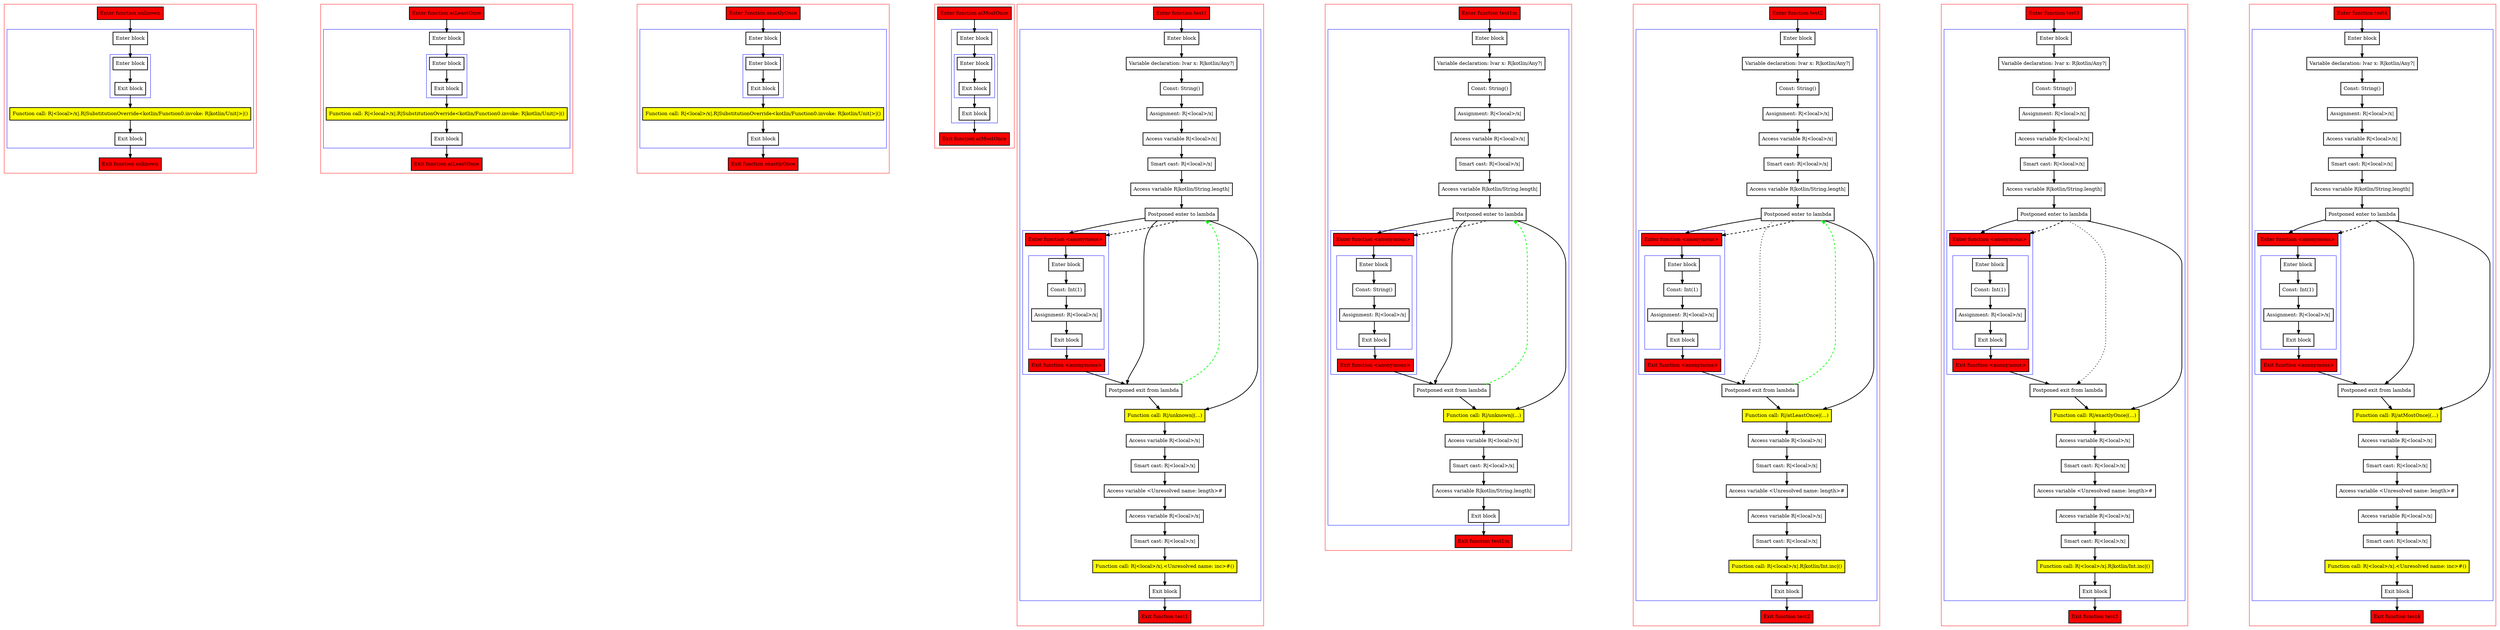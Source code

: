 digraph flowFromInplaceLambda3_kt {
    graph [nodesep=3]
    node [shape=box penwidth=2]
    edge [penwidth=2]

    subgraph cluster_0 {
        color=red
        0 [label="Enter function unknown" style="filled" fillcolor=red];
        subgraph cluster_1 {
            color=blue
            1 [label="Enter block"];
            subgraph cluster_2 {
                color=blue
                2 [label="Enter block"];
                3 [label="Exit block"];
            }
            4 [label="Function call: R|<local>/x|.R|SubstitutionOverride<kotlin/Function0.invoke: R|kotlin/Unit|>|()" style="filled" fillcolor=yellow];
            5 [label="Exit block"];
        }
        6 [label="Exit function unknown" style="filled" fillcolor=red];
    }
    0 -> {1};
    1 -> {2};
    2 -> {3};
    3 -> {4};
    4 -> {5};
    5 -> {6};

    subgraph cluster_3 {
        color=red
        7 [label="Enter function atLeastOnce" style="filled" fillcolor=red];
        subgraph cluster_4 {
            color=blue
            8 [label="Enter block"];
            subgraph cluster_5 {
                color=blue
                9 [label="Enter block"];
                10 [label="Exit block"];
            }
            11 [label="Function call: R|<local>/x|.R|SubstitutionOverride<kotlin/Function0.invoke: R|kotlin/Unit|>|()" style="filled" fillcolor=yellow];
            12 [label="Exit block"];
        }
        13 [label="Exit function atLeastOnce" style="filled" fillcolor=red];
    }
    7 -> {8};
    8 -> {9};
    9 -> {10};
    10 -> {11};
    11 -> {12};
    12 -> {13};

    subgraph cluster_6 {
        color=red
        14 [label="Enter function exactlyOnce" style="filled" fillcolor=red];
        subgraph cluster_7 {
            color=blue
            15 [label="Enter block"];
            subgraph cluster_8 {
                color=blue
                16 [label="Enter block"];
                17 [label="Exit block"];
            }
            18 [label="Function call: R|<local>/x|.R|SubstitutionOverride<kotlin/Function0.invoke: R|kotlin/Unit|>|()" style="filled" fillcolor=yellow];
            19 [label="Exit block"];
        }
        20 [label="Exit function exactlyOnce" style="filled" fillcolor=red];
    }
    14 -> {15};
    15 -> {16};
    16 -> {17};
    17 -> {18};
    18 -> {19};
    19 -> {20};

    subgraph cluster_9 {
        color=red
        21 [label="Enter function atMostOnce" style="filled" fillcolor=red];
        subgraph cluster_10 {
            color=blue
            22 [label="Enter block"];
            subgraph cluster_11 {
                color=blue
                23 [label="Enter block"];
                24 [label="Exit block"];
            }
            25 [label="Exit block"];
        }
        26 [label="Exit function atMostOnce" style="filled" fillcolor=red];
    }
    21 -> {22};
    22 -> {23};
    23 -> {24};
    24 -> {25};
    25 -> {26};

    subgraph cluster_12 {
        color=red
        27 [label="Enter function test1" style="filled" fillcolor=red];
        subgraph cluster_13 {
            color=blue
            28 [label="Enter block"];
            29 [label="Variable declaration: lvar x: R|kotlin/Any?|"];
            30 [label="Const: String()"];
            31 [label="Assignment: R|<local>/x|"];
            32 [label="Access variable R|<local>/x|"];
            33 [label="Smart cast: R|<local>/x|"];
            34 [label="Access variable R|kotlin/String.length|"];
            35 [label="Postponed enter to lambda"];
            subgraph cluster_14 {
                color=blue
                36 [label="Enter function <anonymous>" style="filled" fillcolor=red];
                subgraph cluster_15 {
                    color=blue
                    37 [label="Enter block"];
                    38 [label="Const: Int(1)"];
                    39 [label="Assignment: R|<local>/x|"];
                    40 [label="Exit block"];
                }
                41 [label="Exit function <anonymous>" style="filled" fillcolor=red];
            }
            42 [label="Postponed exit from lambda"];
            43 [label="Function call: R|/unknown|(...)" style="filled" fillcolor=yellow];
            44 [label="Access variable R|<local>/x|"];
            45 [label="Smart cast: R|<local>/x|"];
            46 [label="Access variable <Unresolved name: length>#"];
            47 [label="Access variable R|<local>/x|"];
            48 [label="Smart cast: R|<local>/x|"];
            49 [label="Function call: R|<local>/x|.<Unresolved name: inc>#()" style="filled" fillcolor=yellow];
            50 [label="Exit block"];
        }
        51 [label="Exit function test1" style="filled" fillcolor=red];
    }
    27 -> {28};
    28 -> {29};
    29 -> {30};
    30 -> {31};
    31 -> {32};
    32 -> {33};
    33 -> {34};
    34 -> {35};
    35 -> {36 42 43};
    35 -> {36} [style=dashed];
    36 -> {37};
    37 -> {38};
    38 -> {39};
    39 -> {40};
    40 -> {41};
    41 -> {42};
    42 -> {43};
    42 -> {35} [color=green style=dashed];
    43 -> {44};
    44 -> {45};
    45 -> {46};
    46 -> {47};
    47 -> {48};
    48 -> {49};
    49 -> {50};
    50 -> {51};

    subgraph cluster_16 {
        color=red
        52 [label="Enter function test1m" style="filled" fillcolor=red];
        subgraph cluster_17 {
            color=blue
            53 [label="Enter block"];
            54 [label="Variable declaration: lvar x: R|kotlin/Any?|"];
            55 [label="Const: String()"];
            56 [label="Assignment: R|<local>/x|"];
            57 [label="Access variable R|<local>/x|"];
            58 [label="Smart cast: R|<local>/x|"];
            59 [label="Access variable R|kotlin/String.length|"];
            60 [label="Postponed enter to lambda"];
            subgraph cluster_18 {
                color=blue
                61 [label="Enter function <anonymous>" style="filled" fillcolor=red];
                subgraph cluster_19 {
                    color=blue
                    62 [label="Enter block"];
                    63 [label="Const: String()"];
                    64 [label="Assignment: R|<local>/x|"];
                    65 [label="Exit block"];
                }
                66 [label="Exit function <anonymous>" style="filled" fillcolor=red];
            }
            67 [label="Postponed exit from lambda"];
            68 [label="Function call: R|/unknown|(...)" style="filled" fillcolor=yellow];
            69 [label="Access variable R|<local>/x|"];
            70 [label="Smart cast: R|<local>/x|"];
            71 [label="Access variable R|kotlin/String.length|"];
            72 [label="Exit block"];
        }
        73 [label="Exit function test1m" style="filled" fillcolor=red];
    }
    52 -> {53};
    53 -> {54};
    54 -> {55};
    55 -> {56};
    56 -> {57};
    57 -> {58};
    58 -> {59};
    59 -> {60};
    60 -> {61 67 68};
    60 -> {61} [style=dashed];
    61 -> {62};
    62 -> {63};
    63 -> {64};
    64 -> {65};
    65 -> {66};
    66 -> {67};
    67 -> {68};
    67 -> {60} [color=green style=dashed];
    68 -> {69};
    69 -> {70};
    70 -> {71};
    71 -> {72};
    72 -> {73};

    subgraph cluster_20 {
        color=red
        74 [label="Enter function test2" style="filled" fillcolor=red];
        subgraph cluster_21 {
            color=blue
            75 [label="Enter block"];
            76 [label="Variable declaration: lvar x: R|kotlin/Any?|"];
            77 [label="Const: String()"];
            78 [label="Assignment: R|<local>/x|"];
            79 [label="Access variable R|<local>/x|"];
            80 [label="Smart cast: R|<local>/x|"];
            81 [label="Access variable R|kotlin/String.length|"];
            82 [label="Postponed enter to lambda"];
            subgraph cluster_22 {
                color=blue
                83 [label="Enter function <anonymous>" style="filled" fillcolor=red];
                subgraph cluster_23 {
                    color=blue
                    84 [label="Enter block"];
                    85 [label="Const: Int(1)"];
                    86 [label="Assignment: R|<local>/x|"];
                    87 [label="Exit block"];
                }
                88 [label="Exit function <anonymous>" style="filled" fillcolor=red];
            }
            89 [label="Postponed exit from lambda"];
            90 [label="Function call: R|/atLeastOnce|(...)" style="filled" fillcolor=yellow];
            91 [label="Access variable R|<local>/x|"];
            92 [label="Smart cast: R|<local>/x|"];
            93 [label="Access variable <Unresolved name: length>#"];
            94 [label="Access variable R|<local>/x|"];
            95 [label="Smart cast: R|<local>/x|"];
            96 [label="Function call: R|<local>/x|.R|kotlin/Int.inc|()" style="filled" fillcolor=yellow];
            97 [label="Exit block"];
        }
        98 [label="Exit function test2" style="filled" fillcolor=red];
    }
    74 -> {75};
    75 -> {76};
    76 -> {77};
    77 -> {78};
    78 -> {79};
    79 -> {80};
    80 -> {81};
    81 -> {82};
    82 -> {83 90};
    82 -> {89} [style=dotted];
    82 -> {83} [style=dashed];
    83 -> {84};
    84 -> {85};
    85 -> {86};
    86 -> {87};
    87 -> {88};
    88 -> {89};
    89 -> {90};
    89 -> {82} [color=green style=dashed];
    90 -> {91};
    91 -> {92};
    92 -> {93};
    93 -> {94};
    94 -> {95};
    95 -> {96};
    96 -> {97};
    97 -> {98};

    subgraph cluster_24 {
        color=red
        99 [label="Enter function test3" style="filled" fillcolor=red];
        subgraph cluster_25 {
            color=blue
            100 [label="Enter block"];
            101 [label="Variable declaration: lvar x: R|kotlin/Any?|"];
            102 [label="Const: String()"];
            103 [label="Assignment: R|<local>/x|"];
            104 [label="Access variable R|<local>/x|"];
            105 [label="Smart cast: R|<local>/x|"];
            106 [label="Access variable R|kotlin/String.length|"];
            107 [label="Postponed enter to lambda"];
            subgraph cluster_26 {
                color=blue
                108 [label="Enter function <anonymous>" style="filled" fillcolor=red];
                subgraph cluster_27 {
                    color=blue
                    109 [label="Enter block"];
                    110 [label="Const: Int(1)"];
                    111 [label="Assignment: R|<local>/x|"];
                    112 [label="Exit block"];
                }
                113 [label="Exit function <anonymous>" style="filled" fillcolor=red];
            }
            114 [label="Postponed exit from lambda"];
            115 [label="Function call: R|/exactlyOnce|(...)" style="filled" fillcolor=yellow];
            116 [label="Access variable R|<local>/x|"];
            117 [label="Smart cast: R|<local>/x|"];
            118 [label="Access variable <Unresolved name: length>#"];
            119 [label="Access variable R|<local>/x|"];
            120 [label="Smart cast: R|<local>/x|"];
            121 [label="Function call: R|<local>/x|.R|kotlin/Int.inc|()" style="filled" fillcolor=yellow];
            122 [label="Exit block"];
        }
        123 [label="Exit function test3" style="filled" fillcolor=red];
    }
    99 -> {100};
    100 -> {101};
    101 -> {102};
    102 -> {103};
    103 -> {104};
    104 -> {105};
    105 -> {106};
    106 -> {107};
    107 -> {108 115};
    107 -> {114} [style=dotted];
    107 -> {108} [style=dashed];
    108 -> {109};
    109 -> {110};
    110 -> {111};
    111 -> {112};
    112 -> {113};
    113 -> {114};
    114 -> {115};
    115 -> {116};
    116 -> {117};
    117 -> {118};
    118 -> {119};
    119 -> {120};
    120 -> {121};
    121 -> {122};
    122 -> {123};

    subgraph cluster_28 {
        color=red
        124 [label="Enter function test4" style="filled" fillcolor=red];
        subgraph cluster_29 {
            color=blue
            125 [label="Enter block"];
            126 [label="Variable declaration: lvar x: R|kotlin/Any?|"];
            127 [label="Const: String()"];
            128 [label="Assignment: R|<local>/x|"];
            129 [label="Access variable R|<local>/x|"];
            130 [label="Smart cast: R|<local>/x|"];
            131 [label="Access variable R|kotlin/String.length|"];
            132 [label="Postponed enter to lambda"];
            subgraph cluster_30 {
                color=blue
                133 [label="Enter function <anonymous>" style="filled" fillcolor=red];
                subgraph cluster_31 {
                    color=blue
                    134 [label="Enter block"];
                    135 [label="Const: Int(1)"];
                    136 [label="Assignment: R|<local>/x|"];
                    137 [label="Exit block"];
                }
                138 [label="Exit function <anonymous>" style="filled" fillcolor=red];
            }
            139 [label="Postponed exit from lambda"];
            140 [label="Function call: R|/atMostOnce|(...)" style="filled" fillcolor=yellow];
            141 [label="Access variable R|<local>/x|"];
            142 [label="Smart cast: R|<local>/x|"];
            143 [label="Access variable <Unresolved name: length>#"];
            144 [label="Access variable R|<local>/x|"];
            145 [label="Smart cast: R|<local>/x|"];
            146 [label="Function call: R|<local>/x|.<Unresolved name: inc>#()" style="filled" fillcolor=yellow];
            147 [label="Exit block"];
        }
        148 [label="Exit function test4" style="filled" fillcolor=red];
    }
    124 -> {125};
    125 -> {126};
    126 -> {127};
    127 -> {128};
    128 -> {129};
    129 -> {130};
    130 -> {131};
    131 -> {132};
    132 -> {133 139 140};
    132 -> {133} [style=dashed];
    133 -> {134};
    134 -> {135};
    135 -> {136};
    136 -> {137};
    137 -> {138};
    138 -> {139};
    139 -> {140};
    140 -> {141};
    141 -> {142};
    142 -> {143};
    143 -> {144};
    144 -> {145};
    145 -> {146};
    146 -> {147};
    147 -> {148};

}
